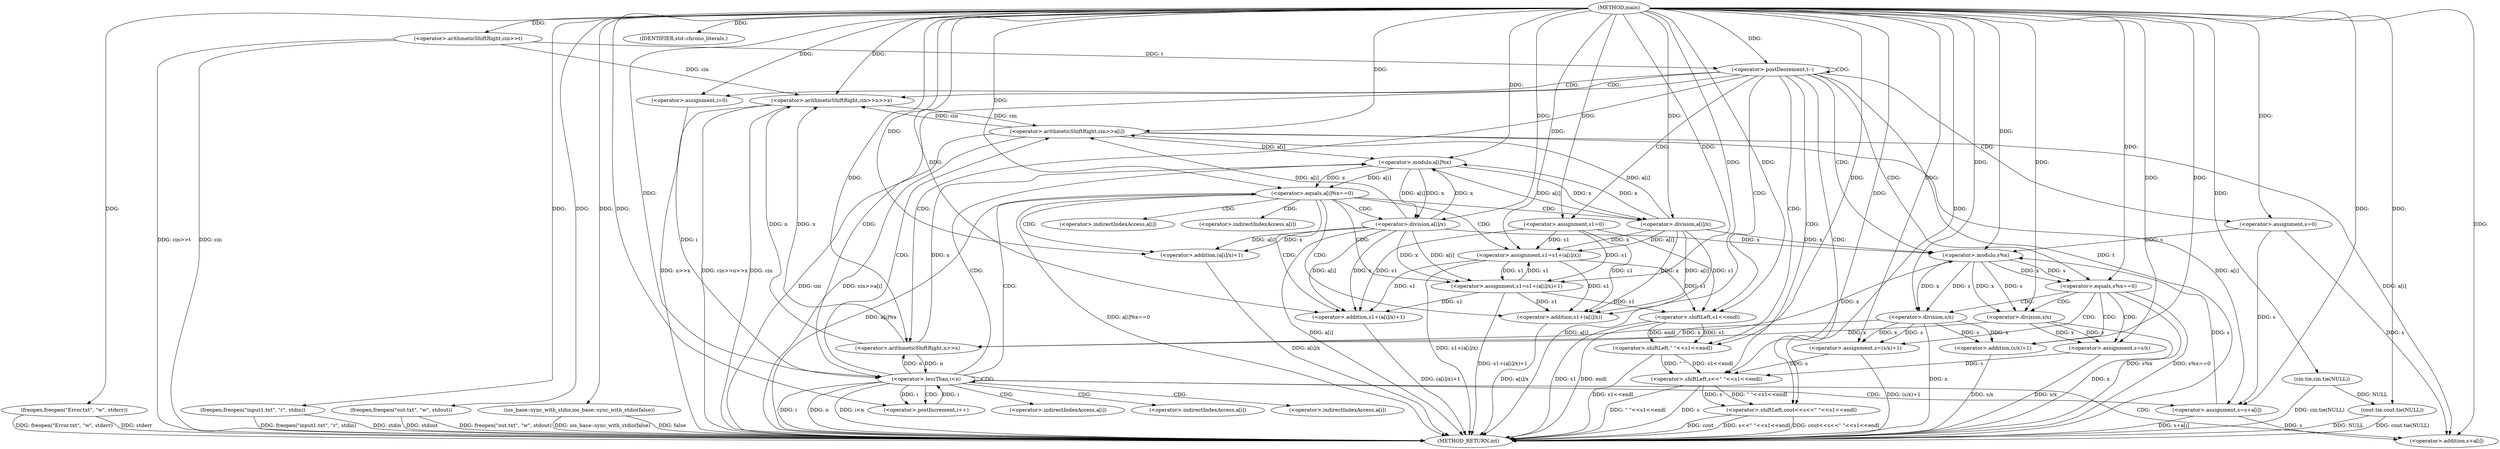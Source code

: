 digraph "main" {  
"1000451" [label = "(METHOD,main)" ]
"1000576" [label = "(METHOD_RETURN,int)" ]
"1000453" [label = "(freopen,freopen(\"Error.txt\", \"w\", stderr))" ]
"1000457" [label = "(freopen,freopen(\"input1.txt\", \"r\", stdin))" ]
"1000461" [label = "(freopen,freopen(\"out.txt\", \"w\", stdout))" ]
"1000465" [label = "(ios_base::sync_with_stdio,ios_base::sync_with_stdio(false))" ]
"1000467" [label = "(cin.tie,cin.tie(NULL))" ]
"1000469" [label = "(cout.tie,cout.tie(NULL))" ]
"1000471" [label = "(IDENTIFIER,std::chrono_literals,)" ]
"1000473" [label = "(<operator>.arithmeticShiftRight,cin>>t)" ]
"1000477" [label = "(<operator>.postDecrement,t--)" ]
"1000482" [label = "(<operator>.arithmeticShiftRight,cin>>n>>x)" ]
"1000489" [label = "(<operator>.assignment,s=0)" ]
"1000493" [label = "(<operator>.assignment,s1=0)" ]
"1000567" [label = "(<operator>.shiftLeft,cout<<s<<\" \"<<s1<<endl)" ]
"1000498" [label = "(<operator>.assignment,i=0)" ]
"1000501" [label = "(<operator>.lessThan,i<n)" ]
"1000504" [label = "(<operator>.postIncrement,i++)" ]
"1000549" [label = "(<operator>.equals,s%x==0)" ]
"1000554" [label = "(<operator>.assignment,s=s/x)" ]
"1000484" [label = "(<operator>.arithmeticShiftRight,n>>x)" ]
"1000507" [label = "(<operator>.arithmeticShiftRight,cin>>a[i])" ]
"1000512" [label = "(<operator>.assignment,s=s+a[i])" ]
"1000560" [label = "(<operator>.assignment,s=(s/x)+1)" ]
"1000569" [label = "(<operator>.shiftLeft,s<<\" \"<<s1<<endl)" ]
"1000520" [label = "(<operator>.equals,a[i]%x==0)" ]
"1000527" [label = "(<operator>.assignment,s1=s1+(a[i]/x))" ]
"1000550" [label = "(<operator>.modulo,s%x)" ]
"1000556" [label = "(<operator>.division,s/x)" ]
"1000571" [label = "(<operator>.shiftLeft,\" \"<<s1<<endl)" ]
"1000514" [label = "(<operator>.addition,s+a[i])" ]
"1000537" [label = "(<operator>.assignment,s1=s1+(a[i]/x)+1)" ]
"1000562" [label = "(<operator>.addition,(s/x)+1)" ]
"1000573" [label = "(<operator>.shiftLeft,s1<<endl)" ]
"1000521" [label = "(<operator>.modulo,a[i]%x)" ]
"1000529" [label = "(<operator>.addition,s1+(a[i]/x))" ]
"1000563" [label = "(<operator>.division,s/x)" ]
"1000531" [label = "(<operator>.division,a[i]/x)" ]
"1000539" [label = "(<operator>.addition,s1+(a[i]/x)+1)" ]
"1000541" [label = "(<operator>.addition,(a[i]/x)+1)" ]
"1000542" [label = "(<operator>.division,a[i]/x)" ]
"1000509" [label = "(<operator>.indirectIndexAccess,a[i])" ]
"1000516" [label = "(<operator>.indirectIndexAccess,a[i])" ]
"1000522" [label = "(<operator>.indirectIndexAccess,a[i])" ]
"1000532" [label = "(<operator>.indirectIndexAccess,a[i])" ]
"1000543" [label = "(<operator>.indirectIndexAccess,a[i])" ]
  "1000453" -> "1000576"  [ label = "DDG: freopen(\"Error.txt\", \"w\", stderr)"] 
  "1000457" -> "1000576"  [ label = "DDG: freopen(\"input1.txt\", \"r\", stdin)"] 
  "1000461" -> "1000576"  [ label = "DDG: freopen(\"out.txt\", \"w\", stdout)"] 
  "1000465" -> "1000576"  [ label = "DDG: ios_base::sync_with_stdio(false)"] 
  "1000467" -> "1000576"  [ label = "DDG: cin.tie(NULL)"] 
  "1000469" -> "1000576"  [ label = "DDG: NULL"] 
  "1000469" -> "1000576"  [ label = "DDG: cout.tie(NULL)"] 
  "1000473" -> "1000576"  [ label = "DDG: cin"] 
  "1000473" -> "1000576"  [ label = "DDG: cin>>t"] 
  "1000477" -> "1000576"  [ label = "DDG: t"] 
  "1000482" -> "1000576"  [ label = "DDG: cin"] 
  "1000482" -> "1000576"  [ label = "DDG: n>>x"] 
  "1000482" -> "1000576"  [ label = "DDG: cin>>n>>x"] 
  "1000501" -> "1000576"  [ label = "DDG: i"] 
  "1000501" -> "1000576"  [ label = "DDG: n"] 
  "1000501" -> "1000576"  [ label = "DDG: i<n"] 
  "1000549" -> "1000576"  [ label = "DDG: s%x"] 
  "1000549" -> "1000576"  [ label = "DDG: s%x==0"] 
  "1000563" -> "1000576"  [ label = "DDG: x"] 
  "1000562" -> "1000576"  [ label = "DDG: s/x"] 
  "1000560" -> "1000576"  [ label = "DDG: (s/x)+1"] 
  "1000556" -> "1000576"  [ label = "DDG: x"] 
  "1000554" -> "1000576"  [ label = "DDG: s/x"] 
  "1000569" -> "1000576"  [ label = "DDG: s"] 
  "1000573" -> "1000576"  [ label = "DDG: s1"] 
  "1000571" -> "1000576"  [ label = "DDG: s1<<endl"] 
  "1000569" -> "1000576"  [ label = "DDG: \" \"<<s1<<endl"] 
  "1000567" -> "1000576"  [ label = "DDG: s<<\" \"<<s1<<endl"] 
  "1000567" -> "1000576"  [ label = "DDG: cout<<s<<\" \"<<s1<<endl"] 
  "1000507" -> "1000576"  [ label = "DDG: cin"] 
  "1000507" -> "1000576"  [ label = "DDG: cin>>a[i]"] 
  "1000512" -> "1000576"  [ label = "DDG: s+a[i]"] 
  "1000520" -> "1000576"  [ label = "DDG: a[i]%x"] 
  "1000520" -> "1000576"  [ label = "DDG: a[i]%x==0"] 
  "1000542" -> "1000576"  [ label = "DDG: a[i]"] 
  "1000541" -> "1000576"  [ label = "DDG: a[i]/x"] 
  "1000539" -> "1000576"  [ label = "DDG: (a[i]/x)+1"] 
  "1000537" -> "1000576"  [ label = "DDG: s1+(a[i]/x)+1"] 
  "1000531" -> "1000576"  [ label = "DDG: a[i]"] 
  "1000529" -> "1000576"  [ label = "DDG: a[i]/x"] 
  "1000527" -> "1000576"  [ label = "DDG: s1+(a[i]/x)"] 
  "1000457" -> "1000576"  [ label = "DDG: stdin"] 
  "1000567" -> "1000576"  [ label = "DDG: cout"] 
  "1000461" -> "1000576"  [ label = "DDG: stdout"] 
  "1000465" -> "1000576"  [ label = "DDG: false"] 
  "1000453" -> "1000576"  [ label = "DDG: stderr"] 
  "1000573" -> "1000576"  [ label = "DDG: endl"] 
  "1000451" -> "1000471"  [ label = "DDG: "] 
  "1000451" -> "1000453"  [ label = "DDG: "] 
  "1000451" -> "1000457"  [ label = "DDG: "] 
  "1000451" -> "1000461"  [ label = "DDG: "] 
  "1000451" -> "1000465"  [ label = "DDG: "] 
  "1000451" -> "1000467"  [ label = "DDG: "] 
  "1000467" -> "1000469"  [ label = "DDG: NULL"] 
  "1000451" -> "1000469"  [ label = "DDG: "] 
  "1000451" -> "1000473"  [ label = "DDG: "] 
  "1000473" -> "1000477"  [ label = "DDG: t"] 
  "1000451" -> "1000477"  [ label = "DDG: "] 
  "1000451" -> "1000489"  [ label = "DDG: "] 
  "1000451" -> "1000493"  [ label = "DDG: "] 
  "1000473" -> "1000482"  [ label = "DDG: cin"] 
  "1000507" -> "1000482"  [ label = "DDG: cin"] 
  "1000451" -> "1000482"  [ label = "DDG: "] 
  "1000484" -> "1000482"  [ label = "DDG: n"] 
  "1000484" -> "1000482"  [ label = "DDG: x"] 
  "1000451" -> "1000498"  [ label = "DDG: "] 
  "1000556" -> "1000554"  [ label = "DDG: x"] 
  "1000556" -> "1000554"  [ label = "DDG: s"] 
  "1000451" -> "1000567"  [ label = "DDG: "] 
  "1000569" -> "1000567"  [ label = "DDG: \" \"<<s1<<endl"] 
  "1000569" -> "1000567"  [ label = "DDG: s"] 
  "1000501" -> "1000484"  [ label = "DDG: n"] 
  "1000451" -> "1000484"  [ label = "DDG: "] 
  "1000563" -> "1000484"  [ label = "DDG: x"] 
  "1000556" -> "1000484"  [ label = "DDG: x"] 
  "1000498" -> "1000501"  [ label = "DDG: i"] 
  "1000504" -> "1000501"  [ label = "DDG: i"] 
  "1000451" -> "1000501"  [ label = "DDG: "] 
  "1000484" -> "1000501"  [ label = "DDG: n"] 
  "1000501" -> "1000504"  [ label = "DDG: i"] 
  "1000451" -> "1000504"  [ label = "DDG: "] 
  "1000507" -> "1000512"  [ label = "DDG: a[i]"] 
  "1000489" -> "1000512"  [ label = "DDG: s"] 
  "1000451" -> "1000512"  [ label = "DDG: "] 
  "1000550" -> "1000549"  [ label = "DDG: x"] 
  "1000550" -> "1000549"  [ label = "DDG: s"] 
  "1000451" -> "1000549"  [ label = "DDG: "] 
  "1000451" -> "1000554"  [ label = "DDG: "] 
  "1000451" -> "1000560"  [ label = "DDG: "] 
  "1000563" -> "1000560"  [ label = "DDG: x"] 
  "1000563" -> "1000560"  [ label = "DDG: s"] 
  "1000560" -> "1000569"  [ label = "DDG: s"] 
  "1000554" -> "1000569"  [ label = "DDG: s"] 
  "1000451" -> "1000569"  [ label = "DDG: "] 
  "1000571" -> "1000569"  [ label = "DDG: \" \""] 
  "1000571" -> "1000569"  [ label = "DDG: s1<<endl"] 
  "1000482" -> "1000507"  [ label = "DDG: cin"] 
  "1000451" -> "1000507"  [ label = "DDG: "] 
  "1000542" -> "1000507"  [ label = "DDG: a[i]"] 
  "1000531" -> "1000507"  [ label = "DDG: a[i]"] 
  "1000493" -> "1000527"  [ label = "DDG: s1"] 
  "1000537" -> "1000527"  [ label = "DDG: s1"] 
  "1000451" -> "1000527"  [ label = "DDG: "] 
  "1000531" -> "1000527"  [ label = "DDG: a[i]"] 
  "1000531" -> "1000527"  [ label = "DDG: x"] 
  "1000489" -> "1000550"  [ label = "DDG: s"] 
  "1000512" -> "1000550"  [ label = "DDG: s"] 
  "1000451" -> "1000550"  [ label = "DDG: "] 
  "1000484" -> "1000550"  [ label = "DDG: x"] 
  "1000542" -> "1000550"  [ label = "DDG: x"] 
  "1000531" -> "1000550"  [ label = "DDG: x"] 
  "1000550" -> "1000556"  [ label = "DDG: s"] 
  "1000451" -> "1000556"  [ label = "DDG: "] 
  "1000550" -> "1000556"  [ label = "DDG: x"] 
  "1000451" -> "1000571"  [ label = "DDG: "] 
  "1000573" -> "1000571"  [ label = "DDG: endl"] 
  "1000573" -> "1000571"  [ label = "DDG: s1"] 
  "1000489" -> "1000514"  [ label = "DDG: s"] 
  "1000512" -> "1000514"  [ label = "DDG: s"] 
  "1000451" -> "1000514"  [ label = "DDG: "] 
  "1000507" -> "1000514"  [ label = "DDG: a[i]"] 
  "1000521" -> "1000520"  [ label = "DDG: x"] 
  "1000521" -> "1000520"  [ label = "DDG: a[i]"] 
  "1000451" -> "1000520"  [ label = "DDG: "] 
  "1000493" -> "1000537"  [ label = "DDG: s1"] 
  "1000527" -> "1000537"  [ label = "DDG: s1"] 
  "1000451" -> "1000537"  [ label = "DDG: "] 
  "1000542" -> "1000537"  [ label = "DDG: a[i]"] 
  "1000542" -> "1000537"  [ label = "DDG: x"] 
  "1000563" -> "1000562"  [ label = "DDG: x"] 
  "1000563" -> "1000562"  [ label = "DDG: s"] 
  "1000451" -> "1000562"  [ label = "DDG: "] 
  "1000493" -> "1000573"  [ label = "DDG: s1"] 
  "1000537" -> "1000573"  [ label = "DDG: s1"] 
  "1000527" -> "1000573"  [ label = "DDG: s1"] 
  "1000451" -> "1000573"  [ label = "DDG: "] 
  "1000507" -> "1000521"  [ label = "DDG: a[i]"] 
  "1000484" -> "1000521"  [ label = "DDG: x"] 
  "1000542" -> "1000521"  [ label = "DDG: x"] 
  "1000531" -> "1000521"  [ label = "DDG: x"] 
  "1000451" -> "1000521"  [ label = "DDG: "] 
  "1000493" -> "1000529"  [ label = "DDG: s1"] 
  "1000537" -> "1000529"  [ label = "DDG: s1"] 
  "1000527" -> "1000529"  [ label = "DDG: s1"] 
  "1000451" -> "1000529"  [ label = "DDG: "] 
  "1000531" -> "1000529"  [ label = "DDG: a[i]"] 
  "1000531" -> "1000529"  [ label = "DDG: x"] 
  "1000550" -> "1000563"  [ label = "DDG: s"] 
  "1000451" -> "1000563"  [ label = "DDG: "] 
  "1000550" -> "1000563"  [ label = "DDG: x"] 
  "1000521" -> "1000531"  [ label = "DDG: a[i]"] 
  "1000521" -> "1000531"  [ label = "DDG: x"] 
  "1000451" -> "1000531"  [ label = "DDG: "] 
  "1000493" -> "1000539"  [ label = "DDG: s1"] 
  "1000537" -> "1000539"  [ label = "DDG: s1"] 
  "1000527" -> "1000539"  [ label = "DDG: s1"] 
  "1000451" -> "1000539"  [ label = "DDG: "] 
  "1000542" -> "1000539"  [ label = "DDG: a[i]"] 
  "1000542" -> "1000539"  [ label = "DDG: x"] 
  "1000542" -> "1000541"  [ label = "DDG: a[i]"] 
  "1000542" -> "1000541"  [ label = "DDG: x"] 
  "1000451" -> "1000541"  [ label = "DDG: "] 
  "1000521" -> "1000542"  [ label = "DDG: a[i]"] 
  "1000521" -> "1000542"  [ label = "DDG: x"] 
  "1000451" -> "1000542"  [ label = "DDG: "] 
  "1000477" -> "1000567"  [ label = "CDG: "] 
  "1000477" -> "1000550"  [ label = "CDG: "] 
  "1000477" -> "1000498"  [ label = "CDG: "] 
  "1000477" -> "1000571"  [ label = "CDG: "] 
  "1000477" -> "1000477"  [ label = "CDG: "] 
  "1000477" -> "1000493"  [ label = "CDG: "] 
  "1000477" -> "1000482"  [ label = "CDG: "] 
  "1000477" -> "1000501"  [ label = "CDG: "] 
  "1000477" -> "1000549"  [ label = "CDG: "] 
  "1000477" -> "1000484"  [ label = "CDG: "] 
  "1000477" -> "1000573"  [ label = "CDG: "] 
  "1000477" -> "1000569"  [ label = "CDG: "] 
  "1000477" -> "1000489"  [ label = "CDG: "] 
  "1000501" -> "1000512"  [ label = "CDG: "] 
  "1000501" -> "1000521"  [ label = "CDG: "] 
  "1000501" -> "1000520"  [ label = "CDG: "] 
  "1000501" -> "1000504"  [ label = "CDG: "] 
  "1000501" -> "1000516"  [ label = "CDG: "] 
  "1000501" -> "1000514"  [ label = "CDG: "] 
  "1000501" -> "1000501"  [ label = "CDG: "] 
  "1000501" -> "1000509"  [ label = "CDG: "] 
  "1000501" -> "1000507"  [ label = "CDG: "] 
  "1000501" -> "1000522"  [ label = "CDG: "] 
  "1000549" -> "1000560"  [ label = "CDG: "] 
  "1000549" -> "1000562"  [ label = "CDG: "] 
  "1000549" -> "1000563"  [ label = "CDG: "] 
  "1000549" -> "1000554"  [ label = "CDG: "] 
  "1000549" -> "1000556"  [ label = "CDG: "] 
  "1000520" -> "1000532"  [ label = "CDG: "] 
  "1000520" -> "1000537"  [ label = "CDG: "] 
  "1000520" -> "1000541"  [ label = "CDG: "] 
  "1000520" -> "1000543"  [ label = "CDG: "] 
  "1000520" -> "1000529"  [ label = "CDG: "] 
  "1000520" -> "1000539"  [ label = "CDG: "] 
  "1000520" -> "1000531"  [ label = "CDG: "] 
  "1000520" -> "1000542"  [ label = "CDG: "] 
  "1000520" -> "1000527"  [ label = "CDG: "] 
}
